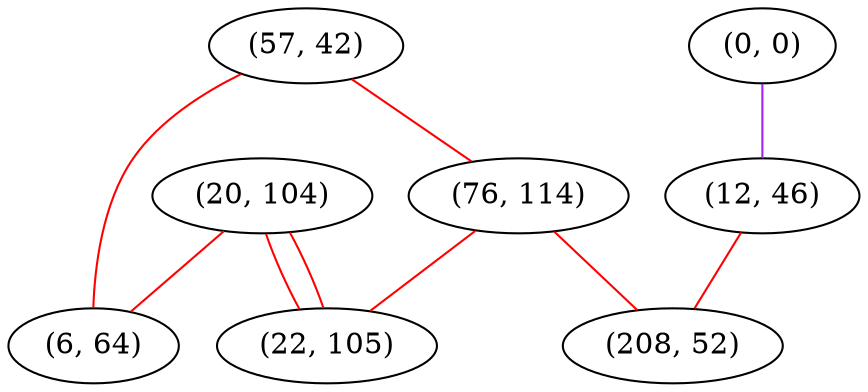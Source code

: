 graph "" {
"(57, 42)";
"(0, 0)";
"(12, 46)";
"(20, 104)";
"(6, 64)";
"(76, 114)";
"(22, 105)";
"(208, 52)";
"(57, 42)" -- "(76, 114)"  [color=red, key=0, weight=1];
"(57, 42)" -- "(6, 64)"  [color=red, key=0, weight=1];
"(0, 0)" -- "(12, 46)"  [color=purple, key=0, weight=4];
"(12, 46)" -- "(208, 52)"  [color=red, key=0, weight=1];
"(20, 104)" -- "(22, 105)"  [color=red, key=0, weight=1];
"(20, 104)" -- "(22, 105)"  [color=red, key=1, weight=1];
"(20, 104)" -- "(6, 64)"  [color=red, key=0, weight=1];
"(76, 114)" -- "(22, 105)"  [color=red, key=0, weight=1];
"(76, 114)" -- "(208, 52)"  [color=red, key=0, weight=1];
}
